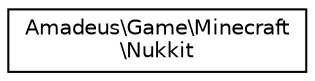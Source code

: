 digraph "Graphical Class Hierarchy"
{
  edge [fontname="Helvetica",fontsize="10",labelfontname="Helvetica",labelfontsize="10"];
  node [fontname="Helvetica",fontsize="10",shape=record];
  rankdir="LR";
  Node0 [label="Amadeus\\Game\\Minecraft\l\\Nukkit",height=0.2,width=0.4,color="black", fillcolor="white", style="filled",URL="$classAmadeus_1_1Game_1_1Minecraft_1_1Nukkit.html"];
}
